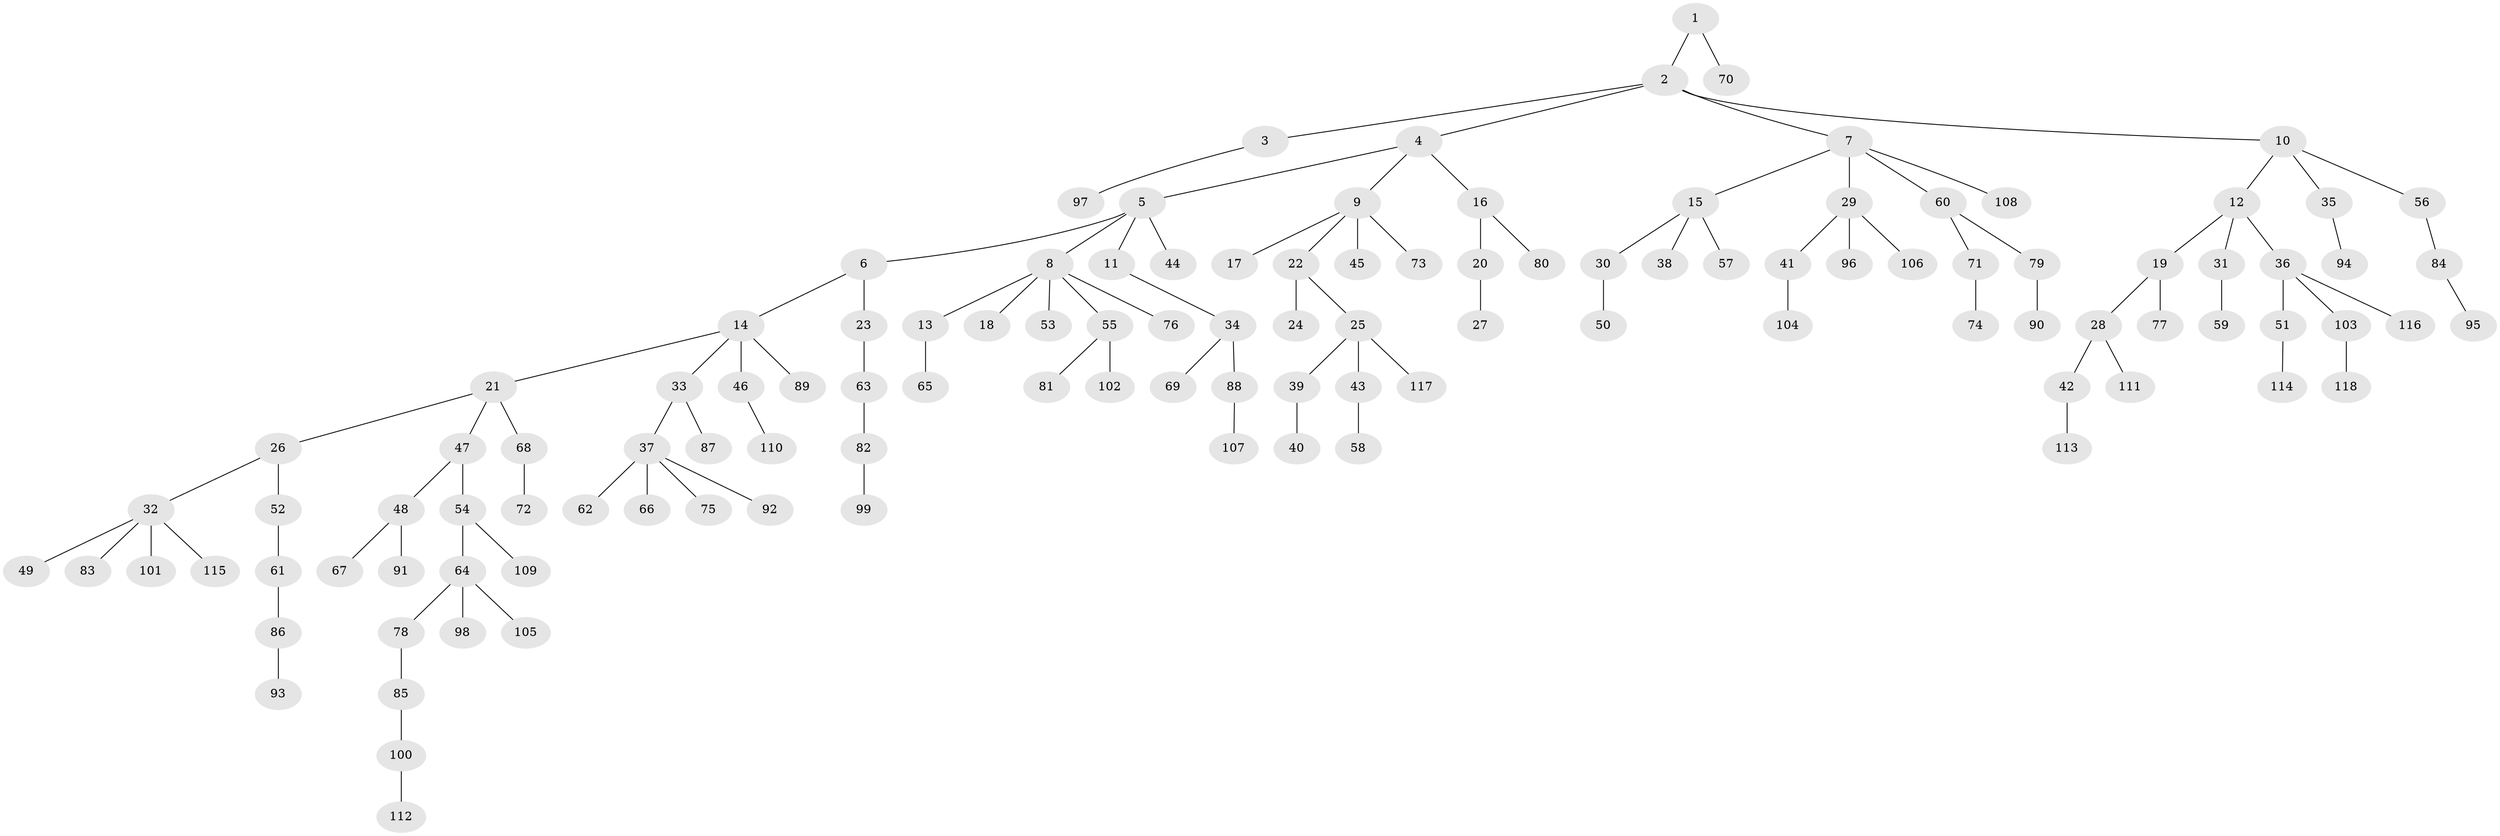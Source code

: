 // Generated by graph-tools (version 1.1) at 2025/02/03/09/25 03:02:31]
// undirected, 118 vertices, 117 edges
graph export_dot {
graph [start="1"]
  node [color=gray90,style=filled];
  1;
  2;
  3;
  4;
  5;
  6;
  7;
  8;
  9;
  10;
  11;
  12;
  13;
  14;
  15;
  16;
  17;
  18;
  19;
  20;
  21;
  22;
  23;
  24;
  25;
  26;
  27;
  28;
  29;
  30;
  31;
  32;
  33;
  34;
  35;
  36;
  37;
  38;
  39;
  40;
  41;
  42;
  43;
  44;
  45;
  46;
  47;
  48;
  49;
  50;
  51;
  52;
  53;
  54;
  55;
  56;
  57;
  58;
  59;
  60;
  61;
  62;
  63;
  64;
  65;
  66;
  67;
  68;
  69;
  70;
  71;
  72;
  73;
  74;
  75;
  76;
  77;
  78;
  79;
  80;
  81;
  82;
  83;
  84;
  85;
  86;
  87;
  88;
  89;
  90;
  91;
  92;
  93;
  94;
  95;
  96;
  97;
  98;
  99;
  100;
  101;
  102;
  103;
  104;
  105;
  106;
  107;
  108;
  109;
  110;
  111;
  112;
  113;
  114;
  115;
  116;
  117;
  118;
  1 -- 2;
  1 -- 70;
  2 -- 3;
  2 -- 4;
  2 -- 7;
  2 -- 10;
  3 -- 97;
  4 -- 5;
  4 -- 9;
  4 -- 16;
  5 -- 6;
  5 -- 8;
  5 -- 11;
  5 -- 44;
  6 -- 14;
  6 -- 23;
  7 -- 15;
  7 -- 29;
  7 -- 60;
  7 -- 108;
  8 -- 13;
  8 -- 18;
  8 -- 53;
  8 -- 55;
  8 -- 76;
  9 -- 17;
  9 -- 22;
  9 -- 45;
  9 -- 73;
  10 -- 12;
  10 -- 35;
  10 -- 56;
  11 -- 34;
  12 -- 19;
  12 -- 31;
  12 -- 36;
  13 -- 65;
  14 -- 21;
  14 -- 33;
  14 -- 46;
  14 -- 89;
  15 -- 30;
  15 -- 38;
  15 -- 57;
  16 -- 20;
  16 -- 80;
  19 -- 28;
  19 -- 77;
  20 -- 27;
  21 -- 26;
  21 -- 47;
  21 -- 68;
  22 -- 24;
  22 -- 25;
  23 -- 63;
  25 -- 39;
  25 -- 43;
  25 -- 117;
  26 -- 32;
  26 -- 52;
  28 -- 42;
  28 -- 111;
  29 -- 41;
  29 -- 96;
  29 -- 106;
  30 -- 50;
  31 -- 59;
  32 -- 49;
  32 -- 83;
  32 -- 101;
  32 -- 115;
  33 -- 37;
  33 -- 87;
  34 -- 69;
  34 -- 88;
  35 -- 94;
  36 -- 51;
  36 -- 103;
  36 -- 116;
  37 -- 62;
  37 -- 66;
  37 -- 75;
  37 -- 92;
  39 -- 40;
  41 -- 104;
  42 -- 113;
  43 -- 58;
  46 -- 110;
  47 -- 48;
  47 -- 54;
  48 -- 67;
  48 -- 91;
  51 -- 114;
  52 -- 61;
  54 -- 64;
  54 -- 109;
  55 -- 81;
  55 -- 102;
  56 -- 84;
  60 -- 71;
  60 -- 79;
  61 -- 86;
  63 -- 82;
  64 -- 78;
  64 -- 98;
  64 -- 105;
  68 -- 72;
  71 -- 74;
  78 -- 85;
  79 -- 90;
  82 -- 99;
  84 -- 95;
  85 -- 100;
  86 -- 93;
  88 -- 107;
  100 -- 112;
  103 -- 118;
}
